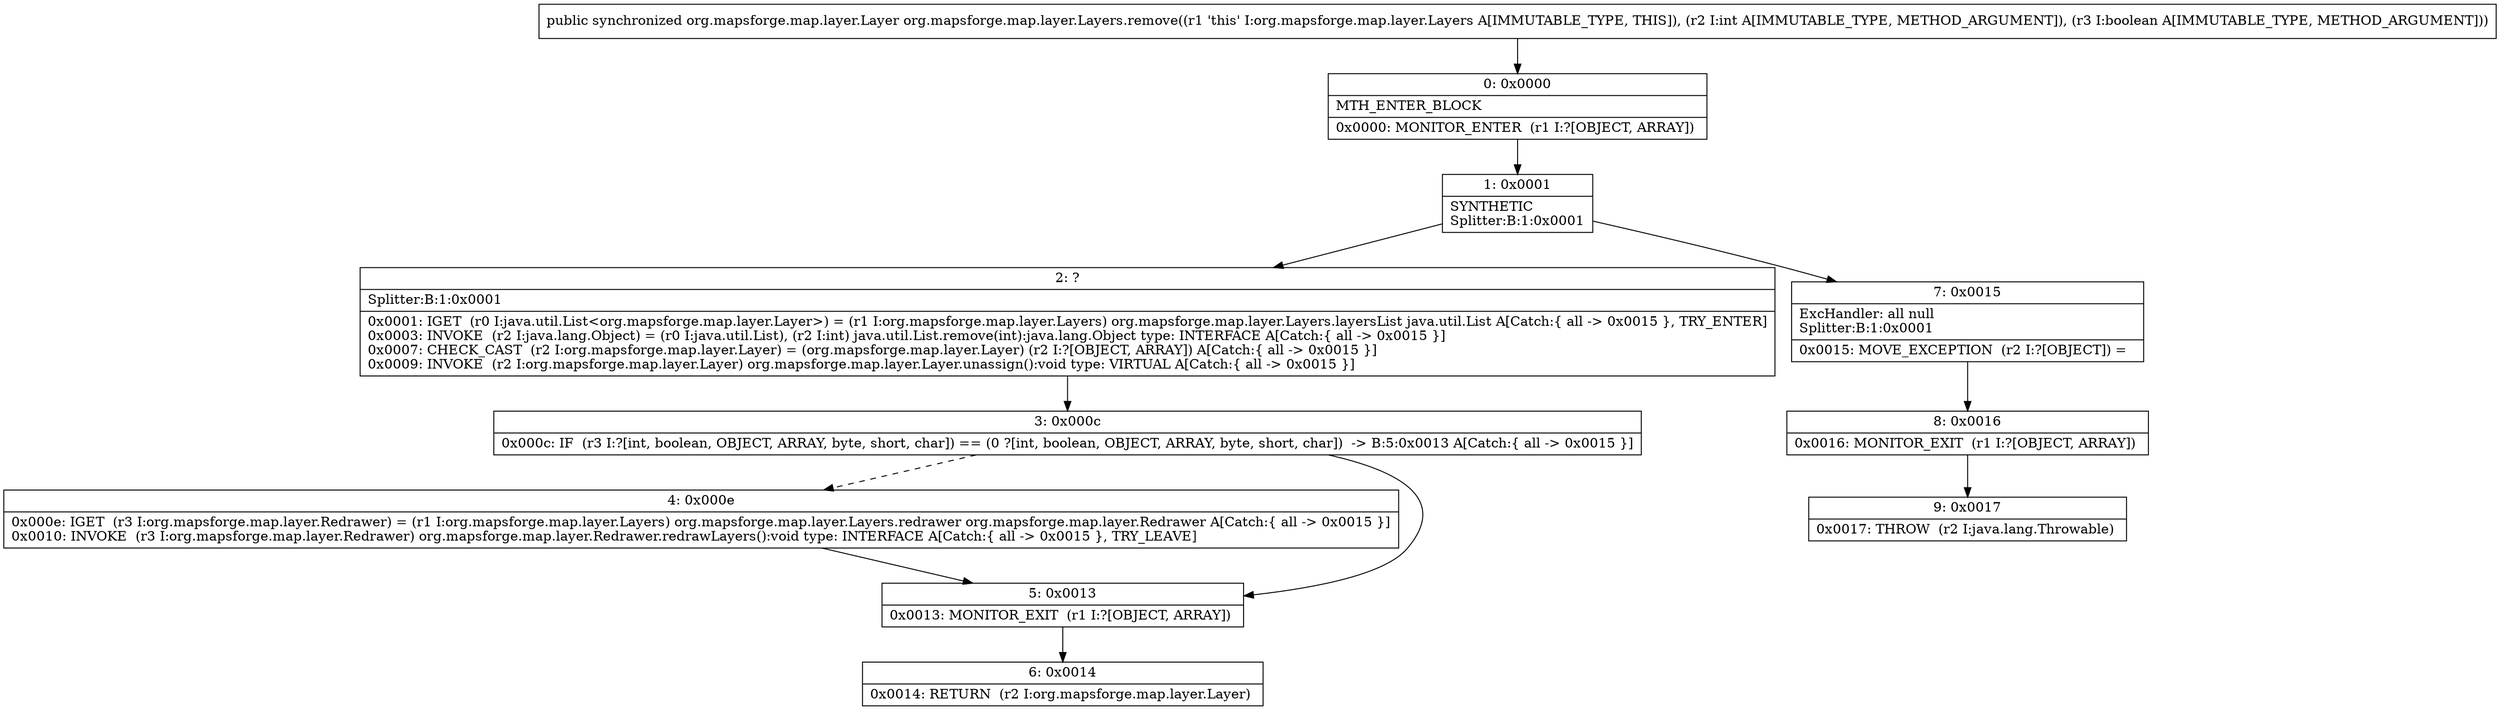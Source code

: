 digraph "CFG fororg.mapsforge.map.layer.Layers.remove(IZ)Lorg\/mapsforge\/map\/layer\/Layer;" {
Node_0 [shape=record,label="{0\:\ 0x0000|MTH_ENTER_BLOCK\l|0x0000: MONITOR_ENTER  (r1 I:?[OBJECT, ARRAY]) \l}"];
Node_1 [shape=record,label="{1\:\ 0x0001|SYNTHETIC\lSplitter:B:1:0x0001\l}"];
Node_2 [shape=record,label="{2\:\ ?|Splitter:B:1:0x0001\l|0x0001: IGET  (r0 I:java.util.List\<org.mapsforge.map.layer.Layer\>) = (r1 I:org.mapsforge.map.layer.Layers) org.mapsforge.map.layer.Layers.layersList java.util.List A[Catch:\{ all \-\> 0x0015 \}, TRY_ENTER]\l0x0003: INVOKE  (r2 I:java.lang.Object) = (r0 I:java.util.List), (r2 I:int) java.util.List.remove(int):java.lang.Object type: INTERFACE A[Catch:\{ all \-\> 0x0015 \}]\l0x0007: CHECK_CAST  (r2 I:org.mapsforge.map.layer.Layer) = (org.mapsforge.map.layer.Layer) (r2 I:?[OBJECT, ARRAY]) A[Catch:\{ all \-\> 0x0015 \}]\l0x0009: INVOKE  (r2 I:org.mapsforge.map.layer.Layer) org.mapsforge.map.layer.Layer.unassign():void type: VIRTUAL A[Catch:\{ all \-\> 0x0015 \}]\l}"];
Node_3 [shape=record,label="{3\:\ 0x000c|0x000c: IF  (r3 I:?[int, boolean, OBJECT, ARRAY, byte, short, char]) == (0 ?[int, boolean, OBJECT, ARRAY, byte, short, char])  \-\> B:5:0x0013 A[Catch:\{ all \-\> 0x0015 \}]\l}"];
Node_4 [shape=record,label="{4\:\ 0x000e|0x000e: IGET  (r3 I:org.mapsforge.map.layer.Redrawer) = (r1 I:org.mapsforge.map.layer.Layers) org.mapsforge.map.layer.Layers.redrawer org.mapsforge.map.layer.Redrawer A[Catch:\{ all \-\> 0x0015 \}]\l0x0010: INVOKE  (r3 I:org.mapsforge.map.layer.Redrawer) org.mapsforge.map.layer.Redrawer.redrawLayers():void type: INTERFACE A[Catch:\{ all \-\> 0x0015 \}, TRY_LEAVE]\l}"];
Node_5 [shape=record,label="{5\:\ 0x0013|0x0013: MONITOR_EXIT  (r1 I:?[OBJECT, ARRAY]) \l}"];
Node_6 [shape=record,label="{6\:\ 0x0014|0x0014: RETURN  (r2 I:org.mapsforge.map.layer.Layer) \l}"];
Node_7 [shape=record,label="{7\:\ 0x0015|ExcHandler: all null\lSplitter:B:1:0x0001\l|0x0015: MOVE_EXCEPTION  (r2 I:?[OBJECT]) =  \l}"];
Node_8 [shape=record,label="{8\:\ 0x0016|0x0016: MONITOR_EXIT  (r1 I:?[OBJECT, ARRAY]) \l}"];
Node_9 [shape=record,label="{9\:\ 0x0017|0x0017: THROW  (r2 I:java.lang.Throwable) \l}"];
MethodNode[shape=record,label="{public synchronized org.mapsforge.map.layer.Layer org.mapsforge.map.layer.Layers.remove((r1 'this' I:org.mapsforge.map.layer.Layers A[IMMUTABLE_TYPE, THIS]), (r2 I:int A[IMMUTABLE_TYPE, METHOD_ARGUMENT]), (r3 I:boolean A[IMMUTABLE_TYPE, METHOD_ARGUMENT])) }"];
MethodNode -> Node_0;
Node_0 -> Node_1;
Node_1 -> Node_2;
Node_1 -> Node_7;
Node_2 -> Node_3;
Node_3 -> Node_4[style=dashed];
Node_3 -> Node_5;
Node_4 -> Node_5;
Node_5 -> Node_6;
Node_7 -> Node_8;
Node_8 -> Node_9;
}

